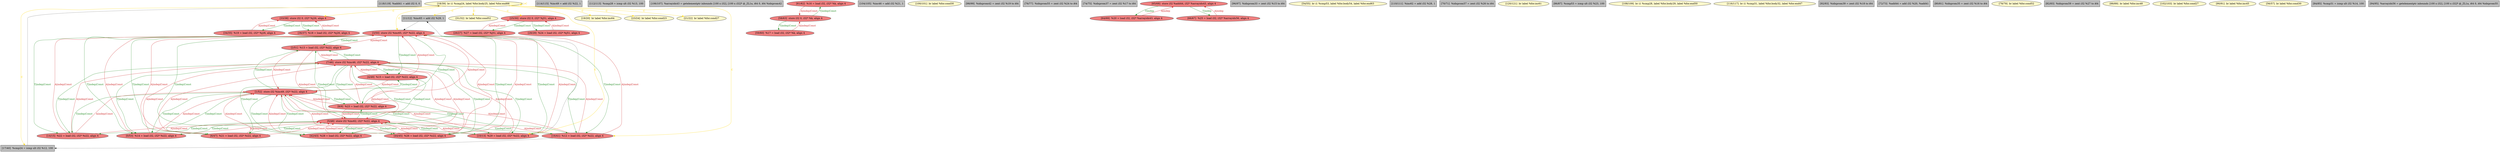 
digraph G {


node871 [fillcolor=grey,label="[118/119]  %add41 = add i32 0, 0",shape=rectangle,style=filled ]
node869 [fillcolor=lightcoral,label="[33/38]  store i32 0, i32* %j26, align 4",shape=ellipse,style=filled ]
node867 [fillcolor=grey,label="[17/40]  %cmp24 = icmp ult i32 %12, 100",shape=rectangle,style=filled ]
node866 [fillcolor=grey,label="[114/115]  %inc49 = add i32 %22, 1",shape=rectangle,style=filled ]
node865 [fillcolor=grey,label="[112/113]  %cmp28 = icmp ult i32 %13, 100",shape=rectangle,style=filled ]
node863 [fillcolor=lightcoral,label="[34/35]  %19 = load i32, i32* %j26, align 4",shape=ellipse,style=filled ]
node860 [fillcolor=grey,label="[11/12]  %inc65 = add i32 %29, 1",shape=rectangle,style=filled ]
node859 [fillcolor=lightcoral,label="[25/30]  store i32 0, i32* %j51, align 4",shape=ellipse,style=filled ]
node857 [fillcolor=grey,label="[106/107]  %arrayidx43 = getelementptr inbounds [100 x i32], [100 x i32]* @_ZL1a, i64 0, i64 %idxprom42",shape=rectangle,style=filled ]
node856 [fillcolor=lightcoral,label="[61/62]  %16 = load i32, i32* %k, align 4",shape=ellipse,style=filled ]
node854 [fillcolor=lightcoral,label="[59/60]  %17 = load i32, i32* %k, align 4",shape=ellipse,style=filled ]
node853 [fillcolor=lemonchiffon,label="[31/32]  br label %for.cond52",shape=ellipse,style=filled ]
node852 [fillcolor=grey,label="[104/105]  %inc46 = add i32 %21, 1",shape=rectangle,style=filled ]
node850 [fillcolor=lightcoral,label="[2/51]  %13 = load i32, i32* %i22, align 4",shape=ellipse,style=filled ]
node849 [fillcolor=lemonchiffon,label="[100/101]  br label %for.cond30",shape=ellipse,style=filled ]
node848 [fillcolor=grey,label="[98/99]  %idxprom42 = zext i32 %19 to i64",shape=rectangle,style=filled ]
node827 [fillcolor=lightcoral,label="[28/29]  %24 = load i32, i32* %j51, align 4",shape=ellipse,style=filled ]
node826 [fillcolor=grey,label="[76/77]  %idxprom55 = zext i32 %24 to i64",shape=rectangle,style=filled ]
node816 [fillcolor=lightcoral,label="[10/13]  %29 = load i32, i32* %i22, align 4",shape=ellipse,style=filled ]
node825 [fillcolor=grey,label="[74/75]  %idxprom37 = zext i32 %17 to i64",shape=rectangle,style=filled ]
node843 [fillcolor=lightcoral,label="[16/41]  %12 = load i32, i32* %i22, align 4",shape=ellipse,style=filled ]
node820 [fillcolor=lightcoral,label="[65/68]  store i32 %add44, i32* %arrayidx43, align 4",shape=ellipse,style=filled ]
node818 [fillcolor=lightcoral,label="[64/69]  %20 = load i32, i32* %arrayidx43, align 4",shape=ellipse,style=filled ]
node870 [fillcolor=lemonchiffon,label="[19/20]  br label %for.inc64",shape=ellipse,style=filled ]
node846 [fillcolor=grey,label="[96/97]  %idxprom33 = zext i32 %15 to i64",shape=rectangle,style=filled ]
node813 [fillcolor=lemonchiffon,label="[54/55]  br i1 %cmp53, label %for.body54, label %for.end63",shape=ellipse,style=filled ]
node862 [fillcolor=grey,label="[110/111]  %inc62 = add i32 %28, 1",shape=rectangle,style=filled ]
node821 [fillcolor=grey,label="[70/71]  %idxprom57 = zext i32 %26 to i64",shape=rectangle,style=filled ]
node817 [fillcolor=lightcoral,label="[42/43]  %28 = load i32, i32* %i22, align 4",shape=ellipse,style=filled ]
node872 [fillcolor=lemonchiffon,label="[120/121]  br label %for.inc61",shape=ellipse,style=filled ]
node831 [fillcolor=lemonchiffon,label="[23/24]  br label %for.cond23",shape=ellipse,style=filled ]
node855 [fillcolor=lightcoral,label="[66/67]  %25 = load i32, i32* %arrayidx56, align 4",shape=ellipse,style=filled ]
node836 [fillcolor=grey,label="[86/87]  %cmp53 = icmp ult i32 %23, 100",shape=rectangle,style=filled ]
node824 [fillcolor=lemonchiffon,label="[18/39]  br i1 %cmp24, label %for.body25, label %for.end66",shape=ellipse,style=filled ]
node823 [fillcolor=lightcoral,label="[44/45]  %26 = load i32, i32* %i22, align 4",shape=ellipse,style=filled ]
node861 [fillcolor=lemonchiffon,label="[108/109]  br i1 %cmp28, label %for.body29, label %for.end50",shape=ellipse,style=filled ]
node815 [fillcolor=lightcoral,label="[58/63]  store i32 0, i32* %k, align 4",shape=ellipse,style=filled ]
node812 [fillcolor=lightcoral,label="[0/53]  %14 = load i32, i32* %i22, align 4",shape=ellipse,style=filled ]
node868 [fillcolor=lemonchiffon,label="[116/117]  br i1 %cmp31, label %for.body32, label %for.end47",shape=ellipse,style=filled ]
node828 [fillcolor=lemonchiffon,label="[21/22]  br label %for.cond27",shape=ellipse,style=filled ]
node842 [fillcolor=lightcoral,label="[7/46]  store i32 %inc46, i32* %i22, align 4",shape=ellipse,style=filled ]
node841 [fillcolor=grey,label="[92/93]  %idxprom39 = zext i32 %18 to i64",shape=rectangle,style=filled ]
node822 [fillcolor=grey,label="[72/73]  %add44 = add i32 %20, %add41",shape=rectangle,style=filled ]
node830 [fillcolor=grey,label="[80/81]  %idxprom35 = zext i32 %16 to i64",shape=rectangle,style=filled ]
node829 [fillcolor=lemonchiffon,label="[78/79]  br label %for.cond52",shape=ellipse,style=filled ]
node834 [fillcolor=lightcoral,label="[3/50]  store i32 %inc65, i32* %i22, align 4",shape=ellipse,style=filled ]
node864 [fillcolor=lightcoral,label="[6/47]  %21 = load i32, i32* %i22, align 4",shape=ellipse,style=filled ]
node832 [fillcolor=lightcoral,label="[5/48]  store i32 %inc62, i32* %i22, align 4",shape=ellipse,style=filled ]
node819 [fillcolor=lightcoral,label="[26/27]  %27 = load i32, i32* %j51, align 4",shape=ellipse,style=filled ]
node840 [fillcolor=lightcoral,label="[1/52]  store i32 %inc49, i32* %i22, align 4",shape=ellipse,style=filled ]
node833 [fillcolor=grey,label="[82/83]  %idxprom59 = zext i32 %27 to i64",shape=rectangle,style=filled ]
node837 [fillcolor=lemonchiffon,label="[88/89]  br label %for.inc48",shape=ellipse,style=filled ]
node851 [fillcolor=lemonchiffon,label="[102/103]  br label %for.cond27",shape=ellipse,style=filled ]
node838 [fillcolor=lemonchiffon,label="[90/91]  br label %for.inc45",shape=ellipse,style=filled ]
node814 [fillcolor=lemonchiffon,label="[56/57]  br label %for.cond30",shape=ellipse,style=filled ]
node839 [fillcolor=lightcoral,label="[14/15]  %22 = load i32, i32* %i22, align 4",shape=ellipse,style=filled ]
node835 [fillcolor=grey,label="[84/85]  %cmp31 = icmp ult i32 %14, 100",shape=rectangle,style=filled ]
node844 [fillcolor=grey,label="[94/95]  %arrayidx56 = getelementptr inbounds [100 x i32], [100 x i32]* @_ZL1a, i64 0, i64 %idxprom55",shape=rectangle,style=filled ]
node858 [fillcolor=lightcoral,label="[8/9]  %23 = load i32, i32* %i22, align 4",shape=ellipse,style=filled ]
node845 [fillcolor=lightcoral,label="[4/49]  %15 = load i32, i32* %i22, align 4",shape=ellipse,style=filled ]
node847 [fillcolor=lightcoral,label="[36/37]  %18 = load i32, i32* %j26, align 4",shape=ellipse,style=filled ]

node840->node816 [style=solid,color=forestgreen,label="T|indep|Const",penwidth=1.0,fontcolor=forestgreen ]
node847->node869 [style=solid,color=firebrick3,label="A|indep|Const",penwidth=1.0,fontcolor=firebrick3 ]
node817->node842 [style=solid,color=firebrick3,label="A|indep|Const",penwidth=1.0,fontcolor=firebrick3 ]
node858->node832 [style=solid,color=firebrick3,label="A|indep|Const",penwidth=1.0,fontcolor=firebrick3 ]
node824->node831 [style=solid,color=gold,label="C",penwidth=1.0,fontcolor=gold ]
node843->node842 [style=solid,color=firebrick3,label="A|indep|Const",penwidth=1.0,fontcolor=firebrick3 ]
node842->node843 [style=solid,color=forestgreen,label="T|indep|Const",penwidth=1.0,fontcolor=forestgreen ]
node859->node827 [style=solid,color=forestgreen,label="T|indep|Const",penwidth=1.0,fontcolor=forestgreen ]
node812->node834 [style=solid,color=firebrick3,label="A|indep|Const",penwidth=1.0,fontcolor=firebrick3 ]
node834->node812 [style=solid,color=forestgreen,label="T|indep|Const",penwidth=1.0,fontcolor=forestgreen ]
node869->node847 [style=solid,color=forestgreen,label="T|indep|Const",penwidth=1.0,fontcolor=forestgreen ]
node840->node812 [style=solid,color=forestgreen,label="T|indep|Const",penwidth=1.0,fontcolor=forestgreen ]
node823->node840 [style=solid,color=firebrick3,label="A|indep|Const",penwidth=1.0,fontcolor=firebrick3 ]
node823->node834 [style=solid,color=firebrick3,label="A|indep|Const",penwidth=1.0,fontcolor=firebrick3 ]
node840->node823 [style=solid,color=forestgreen,label="T|indep|Const",penwidth=1.0,fontcolor=forestgreen ]
node824->node843 [style=solid,color=gold,label="C",penwidth=1.0,fontcolor=gold ]
node850->node840 [style=solid,color=firebrick3,label="A|indep|Const",penwidth=1.0,fontcolor=firebrick3 ]
node840->node850 [style=solid,color=forestgreen,label="T|indep|Const",penwidth=1.0,fontcolor=forestgreen ]
node816->node840 [style=solid,color=firebrick3,label="A|indep|Const",penwidth=1.0,fontcolor=firebrick3 ]
node858->node840 [style=solid,color=firebrick3,label="A|indep|Const",penwidth=1.0,fontcolor=firebrick3 ]
node834->node823 [style=solid,color=forestgreen,label="T|indep|Const",penwidth=1.0,fontcolor=forestgreen ]
node840->node858 [style=solid,color=forestgreen,label="T|indep|Const",penwidth=1.0,fontcolor=forestgreen ]
node840->node843 [style=solid,color=forestgreen,label="T|indep|Const",penwidth=1.0,fontcolor=forestgreen ]
node832->node864 [style=solid,color=forestgreen,label="T|indep|Const",penwidth=1.0,fontcolor=forestgreen ]
node858->node842 [style=solid,color=firebrick3,label="A|indep|Const",penwidth=1.0,fontcolor=firebrick3 ]
node819->node859 [style=solid,color=firebrick3,label="A|indep|Const",penwidth=1.0,fontcolor=firebrick3 ]
node842->node850 [style=solid,color=forestgreen,label="T|indep|Const",penwidth=1.0,fontcolor=forestgreen ]
node840->node845 [style=solid,color=forestgreen,label="T|indep|Const",penwidth=1.0,fontcolor=forestgreen ]
node832->node845 [style=solid,color=forestgreen,label="T|indep|Const",penwidth=1.0,fontcolor=forestgreen ]
node842->node845 [style=solid,color=forestgreen,label="T|indep|Const",penwidth=1.0,fontcolor=forestgreen ]
node843->node840 [style=solid,color=firebrick3,label="A|indep|Const",penwidth=1.0,fontcolor=firebrick3 ]
node812->node832 [style=solid,color=firebrick3,label="A|indep|Const",penwidth=1.0,fontcolor=firebrick3 ]
node812->node842 [style=solid,color=firebrick3,label="A|indep|Const",penwidth=1.0,fontcolor=firebrick3 ]
node824->node860 [style=solid,color=gold,label="C",penwidth=1.0,fontcolor=gold ]
node817->node840 [style=solid,color=firebrick3,label="A|indep|Const",penwidth=1.0,fontcolor=firebrick3 ]
node840->node839 [style=solid,color=forestgreen,label="T|indep|Const",penwidth=1.0,fontcolor=forestgreen ]
node845->node840 [style=solid,color=firebrick3,label="A|indep|Const",penwidth=1.0,fontcolor=firebrick3 ]
node816->node842 [style=solid,color=firebrick3,label="A|indep|Const",penwidth=1.0,fontcolor=firebrick3 ]
node834->node817 [style=solid,color=forestgreen,label="T|indep|Const",penwidth=1.0,fontcolor=forestgreen ]
node824->node859 [style=solid,color=gold,label="C",penwidth=1.0,fontcolor=gold ]
node834->node816 [style=solid,color=forestgreen,label="T|indep|Const",penwidth=1.0,fontcolor=forestgreen ]
node816->node834 [style=solid,color=firebrick3,label="A|indep|Const",penwidth=1.0,fontcolor=firebrick3 ]
node824->node816 [style=solid,color=gold,label="C",penwidth=1.0,fontcolor=gold ]
node840->node817 [style=solid,color=forestgreen,label="T|indep|Const",penwidth=1.0,fontcolor=forestgreen ]
node843->node834 [style=solid,color=firebrick3,label="A|indep|Const",penwidth=1.0,fontcolor=firebrick3 ]
node863->node869 [style=solid,color=firebrick3,label="A|indep|Const",penwidth=1.0,fontcolor=firebrick3 ]
node842->node823 [style=solid,color=forestgreen,label="T|indep|Const",penwidth=1.0,fontcolor=forestgreen ]
node824->node834 [style=solid,color=gold,label="C",penwidth=1.0,fontcolor=gold ]
node832->node850 [style=solid,color=forestgreen,label="T|indep|Const",penwidth=1.0,fontcolor=forestgreen ]
node832->node812 [style=solid,color=forestgreen,label="T|indep|Const",penwidth=1.0,fontcolor=forestgreen ]
node864->node840 [style=solid,color=firebrick3,label="A|indep|Const",penwidth=1.0,fontcolor=firebrick3 ]
node824->node869 [style=solid,color=gold,label="C",penwidth=1.0,fontcolor=gold ]
node867->node824 [style=solid,color=black,label="",penwidth=0.5,fontcolor=black ]
node824->node853 [style=solid,color=gold,label="C",penwidth=1.0,fontcolor=gold ]
node832->node858 [style=solid,color=forestgreen,label="T|indep|Const",penwidth=1.0,fontcolor=forestgreen ]
node824->node824 [style=solid,color=gold,label="C",penwidth=1.0,fontcolor=gold ]
node832->node817 [style=solid,color=forestgreen,label="T|indep|Const",penwidth=1.0,fontcolor=forestgreen ]
node842->node816 [style=solid,color=forestgreen,label="T|indep|Const",penwidth=1.0,fontcolor=forestgreen ]
node812->node840 [style=solid,color=firebrick3,label="A|indep|Const",penwidth=1.0,fontcolor=firebrick3 ]
node839->node832 [style=solid,color=firebrick3,label="A|indep|Const",penwidth=1.0,fontcolor=firebrick3 ]
node842->node812 [style=solid,color=forestgreen,label="T|indep|Const",penwidth=1.0,fontcolor=forestgreen ]
node817->node834 [style=solid,color=firebrick3,label="A|indep|Const",penwidth=1.0,fontcolor=firebrick3 ]
node824->node870 [style=solid,color=gold,label="C",penwidth=1.0,fontcolor=gold ]
node832->node823 [style=solid,color=forestgreen,label="T|indep|Const",penwidth=1.0,fontcolor=forestgreen ]
node834->node843 [style=solid,color=forestgreen,label="T|indep|Const",penwidth=1.0,fontcolor=forestgreen ]
node842->node858 [style=solid,color=forestgreen,label="T|indep|Const",penwidth=1.0,fontcolor=forestgreen ]
node845->node832 [style=solid,color=firebrick3,label="A|indep|Const",penwidth=1.0,fontcolor=firebrick3 ]
node824->node867 [style=solid,color=gold,label="C",penwidth=1.0,fontcolor=gold ]
node843->node832 [style=solid,color=firebrick3,label="A|indep|Const",penwidth=1.0,fontcolor=firebrick3 ]
node842->node817 [style=solid,color=forestgreen,label="T|indep|Const",penwidth=1.0,fontcolor=forestgreen ]
node817->node832 [style=solid,color=firebrick3,label="A|indep|Const",penwidth=1.0,fontcolor=firebrick3 ]
node818->node820 [style=solid,color=firebrick3,label="A|indep",penwidth=1.0,fontcolor=firebrick3 ]
node832->node839 [style=solid,color=forestgreen,label="T|indep|Const",penwidth=1.0,fontcolor=forestgreen ]
node839->node840 [style=solid,color=firebrick3,label="A|indep|Const",penwidth=1.0,fontcolor=firebrick3 ]
node823->node832 [style=solid,color=firebrick3,label="A|indep|Const",penwidth=1.0,fontcolor=firebrick3 ]
node834->node850 [style=solid,color=forestgreen,label="T|indep|Const",penwidth=1.0,fontcolor=forestgreen ]
node816->node832 [style=solid,color=firebrick3,label="A|indep|Const",penwidth=1.0,fontcolor=firebrick3 ]
node832->node816 [style=solid,color=forestgreen,label="T|indep|Const",penwidth=1.0,fontcolor=forestgreen ]
node823->node842 [style=solid,color=firebrick3,label="A|indep|Const",penwidth=1.0,fontcolor=firebrick3 ]
node864->node834 [style=solid,color=firebrick3,label="A|indep|Const",penwidth=1.0,fontcolor=firebrick3 ]
node834->node864 [style=solid,color=forestgreen,label="T|indep|Const",penwidth=1.0,fontcolor=forestgreen ]
node864->node832 [style=solid,color=firebrick3,label="A|indep|Const",penwidth=1.0,fontcolor=firebrick3 ]
node864->node842 [style=solid,color=firebrick3,label="A|indep|Const",penwidth=1.0,fontcolor=firebrick3 ]
node850->node832 [style=solid,color=firebrick3,label="A|indep|Const",penwidth=1.0,fontcolor=firebrick3 ]
node832->node843 [style=solid,color=forestgreen,label="T|indep|Const",penwidth=1.0,fontcolor=forestgreen ]
node850->node842 [style=solid,color=firebrick3,label="A|indep|Const",penwidth=1.0,fontcolor=firebrick3 ]
node842->node864 [style=solid,color=forestgreen,label="T|indep|Const",penwidth=1.0,fontcolor=forestgreen ]
node839->node842 [style=solid,color=firebrick3,label="A|indep|Const",penwidth=1.0,fontcolor=firebrick3 ]
node854->node815 [style=solid,color=firebrick3,label="A|indep|Const",penwidth=1.0,fontcolor=firebrick3 ]
node815->node854 [style=solid,color=forestgreen,label="T|indep|Const",penwidth=1.0,fontcolor=forestgreen ]
node869->node863 [style=solid,color=forestgreen,label="T|indep|Const",penwidth=1.0,fontcolor=forestgreen ]
node840->node864 [style=solid,color=forestgreen,label="T|indep|Const",penwidth=1.0,fontcolor=forestgreen ]
node850->node834 [style=solid,color=firebrick3,label="A|indep|Const",penwidth=1.0,fontcolor=firebrick3 ]
node839->node834 [style=solid,color=firebrick3,label="A|indep|Const",penwidth=1.0,fontcolor=firebrick3 ]
node816->node860 [style=solid,color=black,label="",penwidth=0.5,fontcolor=black ]
node824->node828 [style=solid,color=gold,label="C",penwidth=1.0,fontcolor=gold ]
node820->node855 [style=solid,color=forestgreen,label="T|indep",penwidth=1.0,fontcolor=forestgreen ]
node856->node815 [style=solid,color=firebrick3,label="A|indep|Const",penwidth=1.0,fontcolor=firebrick3 ]
node855->node820 [style=solid,color=firebrick3,label="A|indep",penwidth=1.0,fontcolor=firebrick3 ]
node834->node858 [style=solid,color=forestgreen,label="T|indep|Const",penwidth=1.0,fontcolor=forestgreen ]
node858->node834 [style=solid,color=firebrick3,label="A|indep|Const",penwidth=1.0,fontcolor=firebrick3 ]
node820->node818 [style=solid,color=forestgreen,label="T|indep",penwidth=1.0,fontcolor=forestgreen ]
node827->node859 [style=solid,color=firebrick3,label="A|indep|Const",penwidth=1.0,fontcolor=firebrick3 ]
node860->node834 [style=solid,color=black,label="",penwidth=0.5,fontcolor=black ]
node842->node839 [style=solid,color=forestgreen,label="T|indep|Const",penwidth=1.0,fontcolor=forestgreen ]
node834->node839 [style=solid,color=forestgreen,label="T|indep|Const",penwidth=1.0,fontcolor=forestgreen ]
node859->node819 [style=solid,color=forestgreen,label="T|indep|Const",penwidth=1.0,fontcolor=forestgreen ]
node845->node834 [style=solid,color=firebrick3,label="A|indep|Const",penwidth=1.0,fontcolor=firebrick3 ]
node843->node867 [style=solid,color=black,label="",penwidth=0.5,fontcolor=black ]
node834->node845 [style=solid,color=forestgreen,label="T|indep|Const",penwidth=1.0,fontcolor=forestgreen ]
node845->node842 [style=solid,color=firebrick3,label="A|indep|Const",penwidth=1.0,fontcolor=firebrick3 ]
node815->node856 [style=solid,color=forestgreen,label="T|indep|Const",penwidth=1.0,fontcolor=forestgreen ]


}
